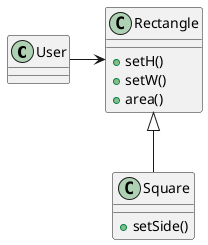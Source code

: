 @startuml
class User
class Rectangle {
+ setH()
+ setW()
+ area()
}
class Square {
+ setSide()
}
User -> Rectangle
Rectangle <|-- Square
@enduml
